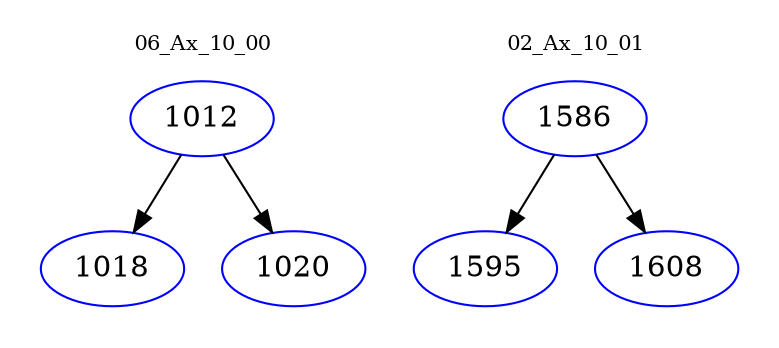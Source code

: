 digraph{
subgraph cluster_0 {
color = white
label = "06_Ax_10_00";
fontsize=10;
T0_1012 [label="1012", color="blue"]
T0_1012 -> T0_1018 [color="black"]
T0_1018 [label="1018", color="blue"]
T0_1012 -> T0_1020 [color="black"]
T0_1020 [label="1020", color="blue"]
}
subgraph cluster_1 {
color = white
label = "02_Ax_10_01";
fontsize=10;
T1_1586 [label="1586", color="blue"]
T1_1586 -> T1_1595 [color="black"]
T1_1595 [label="1595", color="blue"]
T1_1586 -> T1_1608 [color="black"]
T1_1608 [label="1608", color="blue"]
}
}

